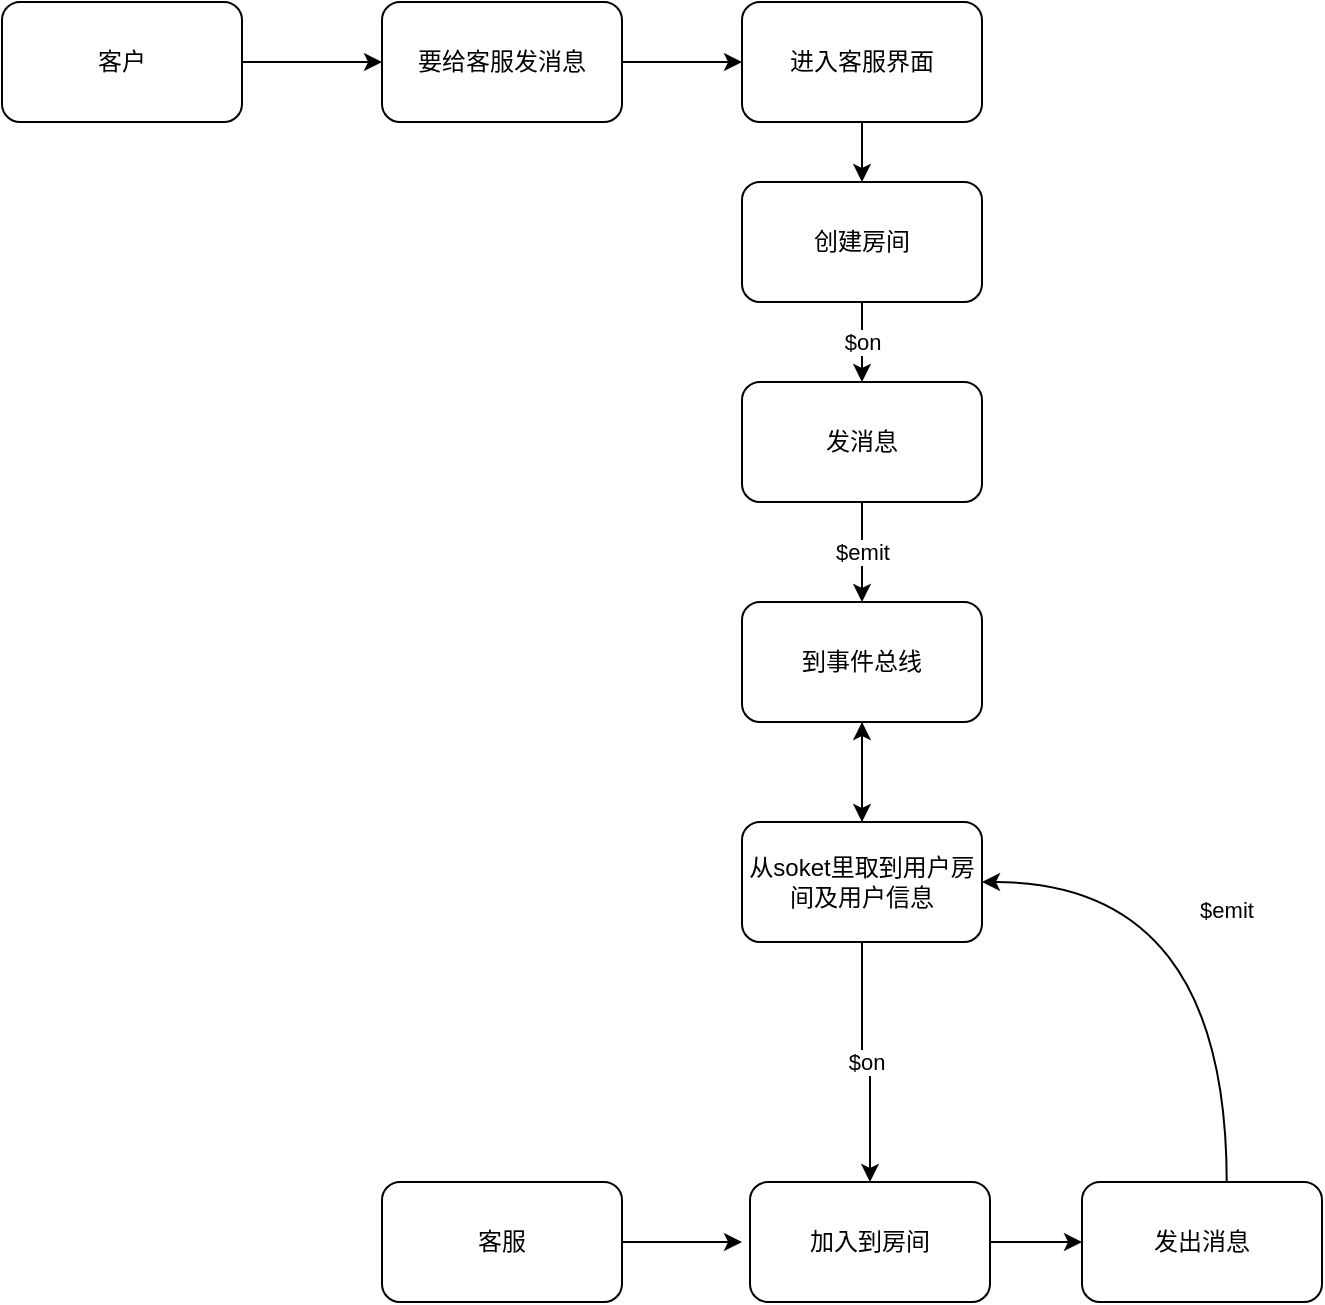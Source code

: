 <mxfile version="14.8.4" type="github">
  <diagram id="QUHE2L_TKif4TdxiOhL3" name="Page-1">
    <mxGraphModel dx="1081" dy="587" grid="1" gridSize="10" guides="1" tooltips="1" connect="1" arrows="1" fold="1" page="1" pageScale="1" pageWidth="827" pageHeight="1169" math="0" shadow="0">
      <root>
        <mxCell id="0" />
        <mxCell id="1" parent="0" />
        <mxCell id="VD8odWsi1F6ECLgxId-a-11" style="edgeStyle=orthogonalEdgeStyle;rounded=0;orthogonalLoop=1;jettySize=auto;html=1;exitX=1;exitY=0.5;exitDx=0;exitDy=0;entryX=0;entryY=0.5;entryDx=0;entryDy=0;" edge="1" parent="1" source="VD8odWsi1F6ECLgxId-a-1" target="VD8odWsi1F6ECLgxId-a-3">
          <mxGeometry relative="1" as="geometry" />
        </mxCell>
        <mxCell id="VD8odWsi1F6ECLgxId-a-1" value="客户" style="rounded=1;whiteSpace=wrap;html=1;" vertex="1" parent="1">
          <mxGeometry x="110" y="50" width="120" height="60" as="geometry" />
        </mxCell>
        <mxCell id="VD8odWsi1F6ECLgxId-a-31" style="edgeStyle=orthogonalEdgeStyle;rounded=0;orthogonalLoop=1;jettySize=auto;html=1;" edge="1" parent="1" source="VD8odWsi1F6ECLgxId-a-2">
          <mxGeometry relative="1" as="geometry">
            <mxPoint x="480" y="670" as="targetPoint" />
          </mxGeometry>
        </mxCell>
        <mxCell id="VD8odWsi1F6ECLgxId-a-2" value="客服" style="rounded=1;whiteSpace=wrap;html=1;" vertex="1" parent="1">
          <mxGeometry x="300" y="640" width="120" height="60" as="geometry" />
        </mxCell>
        <mxCell id="VD8odWsi1F6ECLgxId-a-12" style="edgeStyle=orthogonalEdgeStyle;rounded=0;orthogonalLoop=1;jettySize=auto;html=1;" edge="1" parent="1" source="VD8odWsi1F6ECLgxId-a-3" target="VD8odWsi1F6ECLgxId-a-4">
          <mxGeometry relative="1" as="geometry" />
        </mxCell>
        <mxCell id="VD8odWsi1F6ECLgxId-a-3" value="要给客服发消息" style="rounded=1;whiteSpace=wrap;html=1;" vertex="1" parent="1">
          <mxGeometry x="300" y="50" width="120" height="60" as="geometry" />
        </mxCell>
        <mxCell id="VD8odWsi1F6ECLgxId-a-43" style="edgeStyle=orthogonalEdgeStyle;curved=1;rounded=0;orthogonalLoop=1;jettySize=auto;html=1;exitX=0.5;exitY=1;exitDx=0;exitDy=0;" edge="1" parent="1" source="VD8odWsi1F6ECLgxId-a-4" target="VD8odWsi1F6ECLgxId-a-6">
          <mxGeometry relative="1" as="geometry" />
        </mxCell>
        <mxCell id="VD8odWsi1F6ECLgxId-a-4" value="进入客服界面" style="rounded=1;whiteSpace=wrap;html=1;" vertex="1" parent="1">
          <mxGeometry x="480" y="50" width="120" height="60" as="geometry" />
        </mxCell>
        <mxCell id="VD8odWsi1F6ECLgxId-a-34" value="$emit" style="edgeStyle=orthogonalEdgeStyle;rounded=0;orthogonalLoop=1;jettySize=auto;html=1;entryX=0.5;entryY=0;entryDx=0;entryDy=0;" edge="1" parent="1" source="VD8odWsi1F6ECLgxId-a-5" target="VD8odWsi1F6ECLgxId-a-7">
          <mxGeometry relative="1" as="geometry" />
        </mxCell>
        <mxCell id="VD8odWsi1F6ECLgxId-a-5" value="发消息" style="rounded=1;whiteSpace=wrap;html=1;" vertex="1" parent="1">
          <mxGeometry x="480" y="240" width="120" height="60" as="geometry" />
        </mxCell>
        <mxCell id="VD8odWsi1F6ECLgxId-a-33" value="$on" style="edgeStyle=orthogonalEdgeStyle;rounded=0;orthogonalLoop=1;jettySize=auto;html=1;" edge="1" parent="1" source="VD8odWsi1F6ECLgxId-a-6" target="VD8odWsi1F6ECLgxId-a-5">
          <mxGeometry relative="1" as="geometry" />
        </mxCell>
        <mxCell id="VD8odWsi1F6ECLgxId-a-6" value="创建房间" style="rounded=1;whiteSpace=wrap;html=1;" vertex="1" parent="1">
          <mxGeometry x="480" y="140" width="120" height="60" as="geometry" />
        </mxCell>
        <mxCell id="VD8odWsi1F6ECLgxId-a-35" style="edgeStyle=orthogonalEdgeStyle;rounded=0;orthogonalLoop=1;jettySize=auto;html=1;entryX=0.5;entryY=0;entryDx=0;entryDy=0;curved=1;" edge="1" parent="1" source="VD8odWsi1F6ECLgxId-a-7" target="VD8odWsi1F6ECLgxId-a-8">
          <mxGeometry relative="1" as="geometry" />
        </mxCell>
        <mxCell id="VD8odWsi1F6ECLgxId-a-7" value="到事件总线" style="rounded=1;whiteSpace=wrap;html=1;" vertex="1" parent="1">
          <mxGeometry x="480" y="350" width="120" height="60" as="geometry" />
        </mxCell>
        <mxCell id="VD8odWsi1F6ECLgxId-a-37" value="$on" style="edgeStyle=orthogonalEdgeStyle;rounded=0;orthogonalLoop=1;jettySize=auto;html=1;exitX=0.5;exitY=1;exitDx=0;exitDy=0;entryX=0.5;entryY=0;entryDx=0;entryDy=0;" edge="1" parent="1" source="VD8odWsi1F6ECLgxId-a-8" target="VD8odWsi1F6ECLgxId-a-9">
          <mxGeometry relative="1" as="geometry" />
        </mxCell>
        <mxCell id="VD8odWsi1F6ECLgxId-a-42" style="edgeStyle=orthogonalEdgeStyle;curved=1;rounded=0;orthogonalLoop=1;jettySize=auto;html=1;" edge="1" parent="1" source="VD8odWsi1F6ECLgxId-a-8" target="VD8odWsi1F6ECLgxId-a-7">
          <mxGeometry relative="1" as="geometry" />
        </mxCell>
        <mxCell id="VD8odWsi1F6ECLgxId-a-8" value="从soket里取到用户房间及用户信息" style="rounded=1;whiteSpace=wrap;html=1;" vertex="1" parent="1">
          <mxGeometry x="480" y="460" width="120" height="60" as="geometry" />
        </mxCell>
        <mxCell id="VD8odWsi1F6ECLgxId-a-18" style="edgeStyle=orthogonalEdgeStyle;rounded=0;orthogonalLoop=1;jettySize=auto;html=1;entryX=0;entryY=0.5;entryDx=0;entryDy=0;" edge="1" parent="1" source="VD8odWsi1F6ECLgxId-a-9" target="VD8odWsi1F6ECLgxId-a-10">
          <mxGeometry relative="1" as="geometry" />
        </mxCell>
        <mxCell id="VD8odWsi1F6ECLgxId-a-9" value="加入到房间" style="rounded=1;whiteSpace=wrap;html=1;" vertex="1" parent="1">
          <mxGeometry x="484" y="640" width="120" height="60" as="geometry" />
        </mxCell>
        <mxCell id="VD8odWsi1F6ECLgxId-a-41" value="$emit" style="edgeStyle=orthogonalEdgeStyle;curved=1;rounded=0;orthogonalLoop=1;jettySize=auto;html=1;entryX=1;entryY=0.5;entryDx=0;entryDy=0;exitX=0.603;exitY=0.005;exitDx=0;exitDy=0;exitPerimeter=0;" edge="1" parent="1" source="VD8odWsi1F6ECLgxId-a-10" target="VD8odWsi1F6ECLgxId-a-8">
          <mxGeometry relative="1" as="geometry" />
        </mxCell>
        <mxCell id="VD8odWsi1F6ECLgxId-a-10" value="发出消息" style="rounded=1;whiteSpace=wrap;html=1;" vertex="1" parent="1">
          <mxGeometry x="650" y="640" width="120" height="60" as="geometry" />
        </mxCell>
      </root>
    </mxGraphModel>
  </diagram>
</mxfile>
